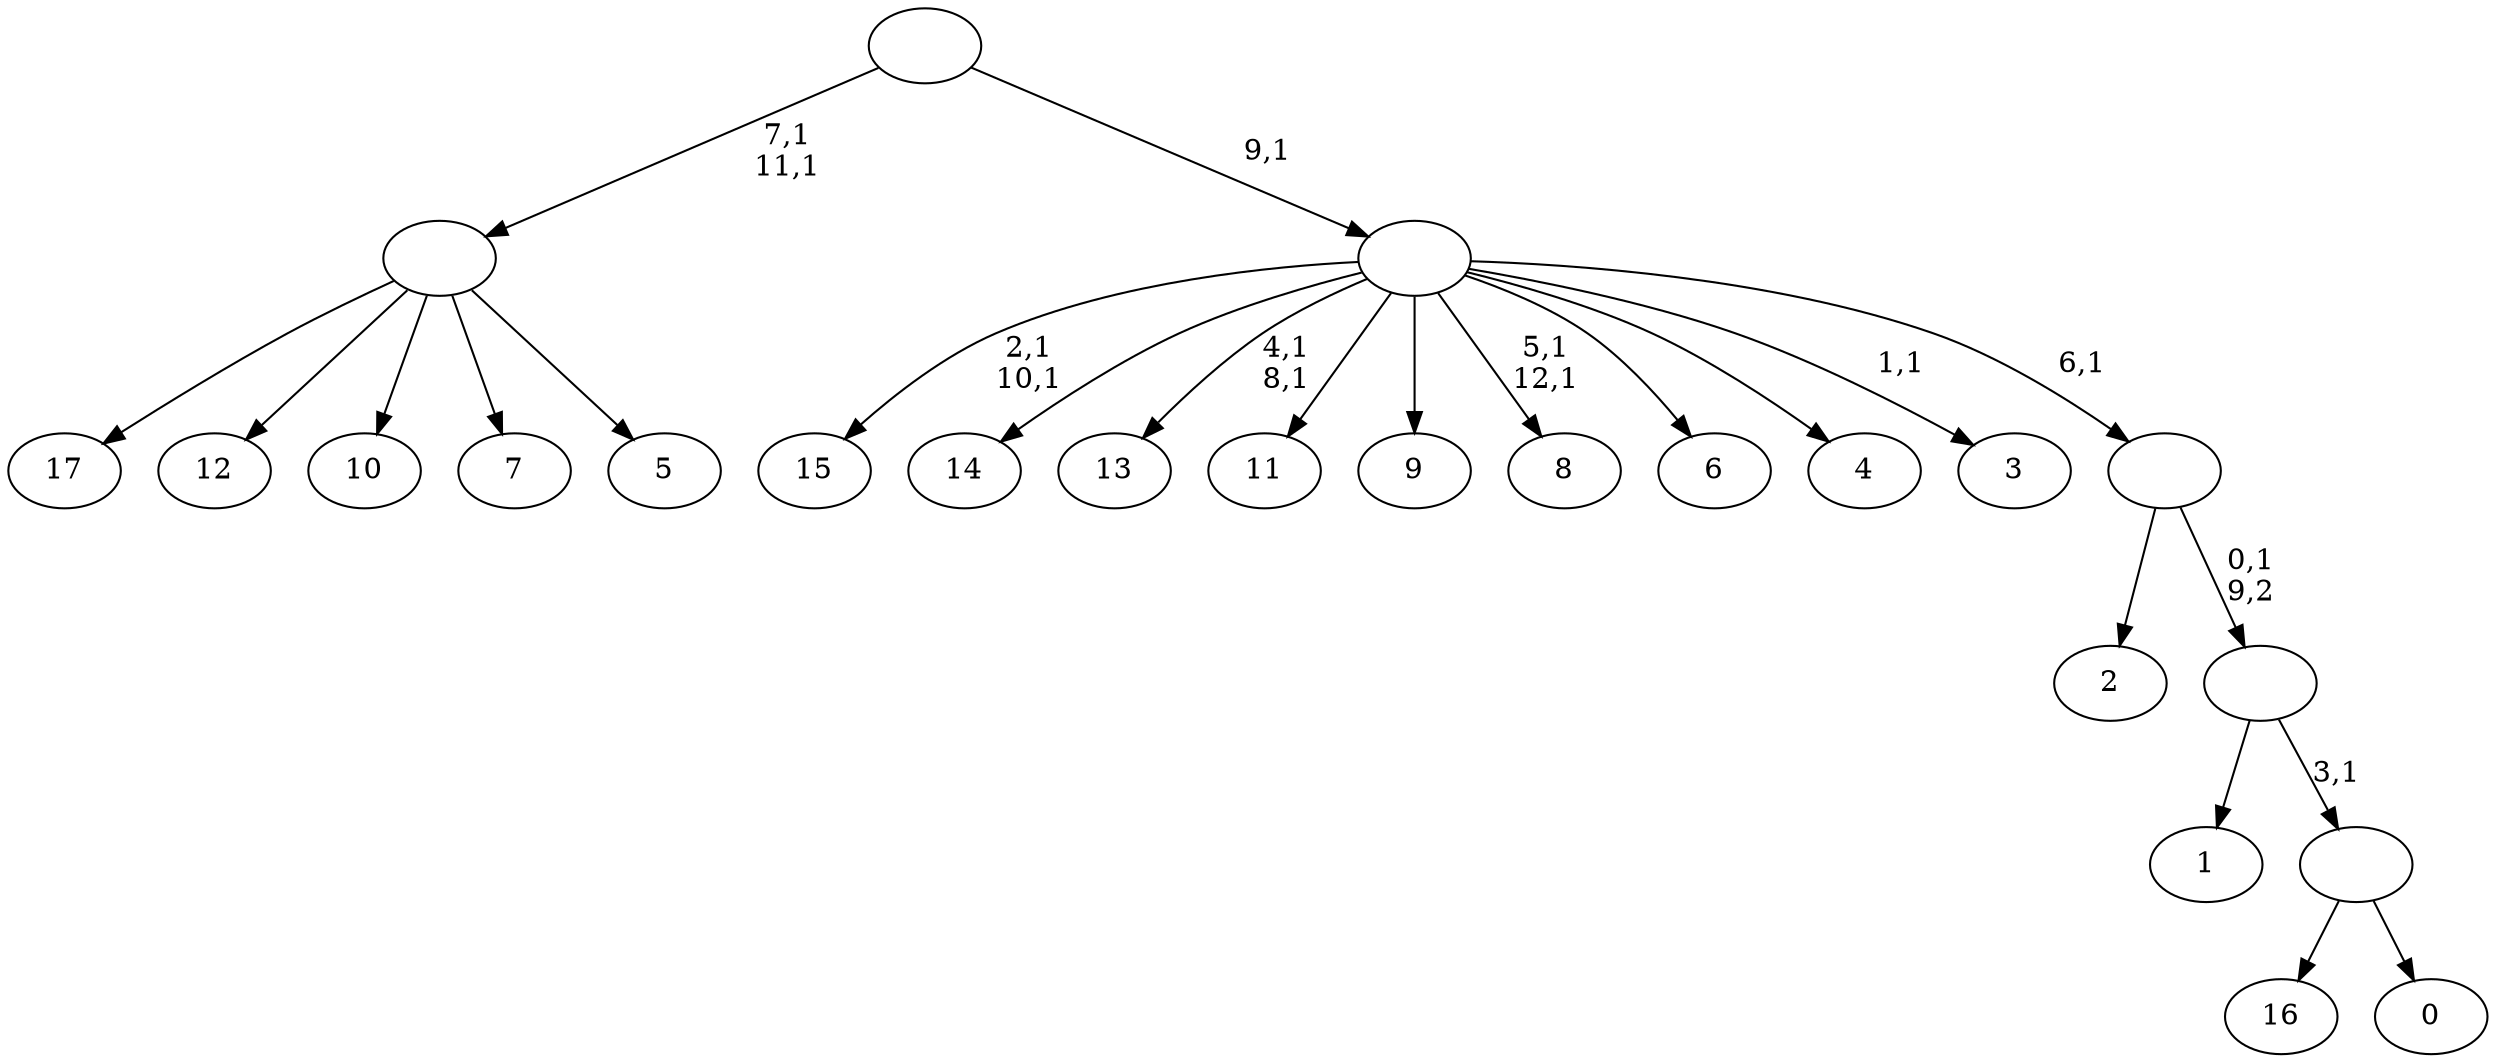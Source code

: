 digraph T {
	31 [label="17"]
	30 [label="16"]
	29 [label="15"]
	26 [label="14"]
	25 [label="13"]
	22 [label="12"]
	21 [label="11"]
	20 [label="10"]
	19 [label="9"]
	18 [label="8"]
	15 [label="7"]
	14 [label="6"]
	13 [label="5"]
	12 [label=""]
	10 [label="4"]
	9 [label="3"]
	7 [label="2"]
	6 [label="1"]
	5 [label="0"]
	4 [label=""]
	3 [label=""]
	2 [label=""]
	1 [label=""]
	0 [label=""]
	12 -> 31 [label=""]
	12 -> 22 [label=""]
	12 -> 20 [label=""]
	12 -> 15 [label=""]
	12 -> 13 [label=""]
	4 -> 30 [label=""]
	4 -> 5 [label=""]
	3 -> 6 [label=""]
	3 -> 4 [label="3,1"]
	2 -> 7 [label=""]
	2 -> 3 [label="0,1\n9,2"]
	1 -> 9 [label="1,1"]
	1 -> 18 [label="5,1\n12,1"]
	1 -> 25 [label="4,1\n8,1"]
	1 -> 29 [label="2,1\n10,1"]
	1 -> 26 [label=""]
	1 -> 21 [label=""]
	1 -> 19 [label=""]
	1 -> 14 [label=""]
	1 -> 10 [label=""]
	1 -> 2 [label="6,1"]
	0 -> 12 [label="7,1\n11,1"]
	0 -> 1 [label="9,1"]
}
